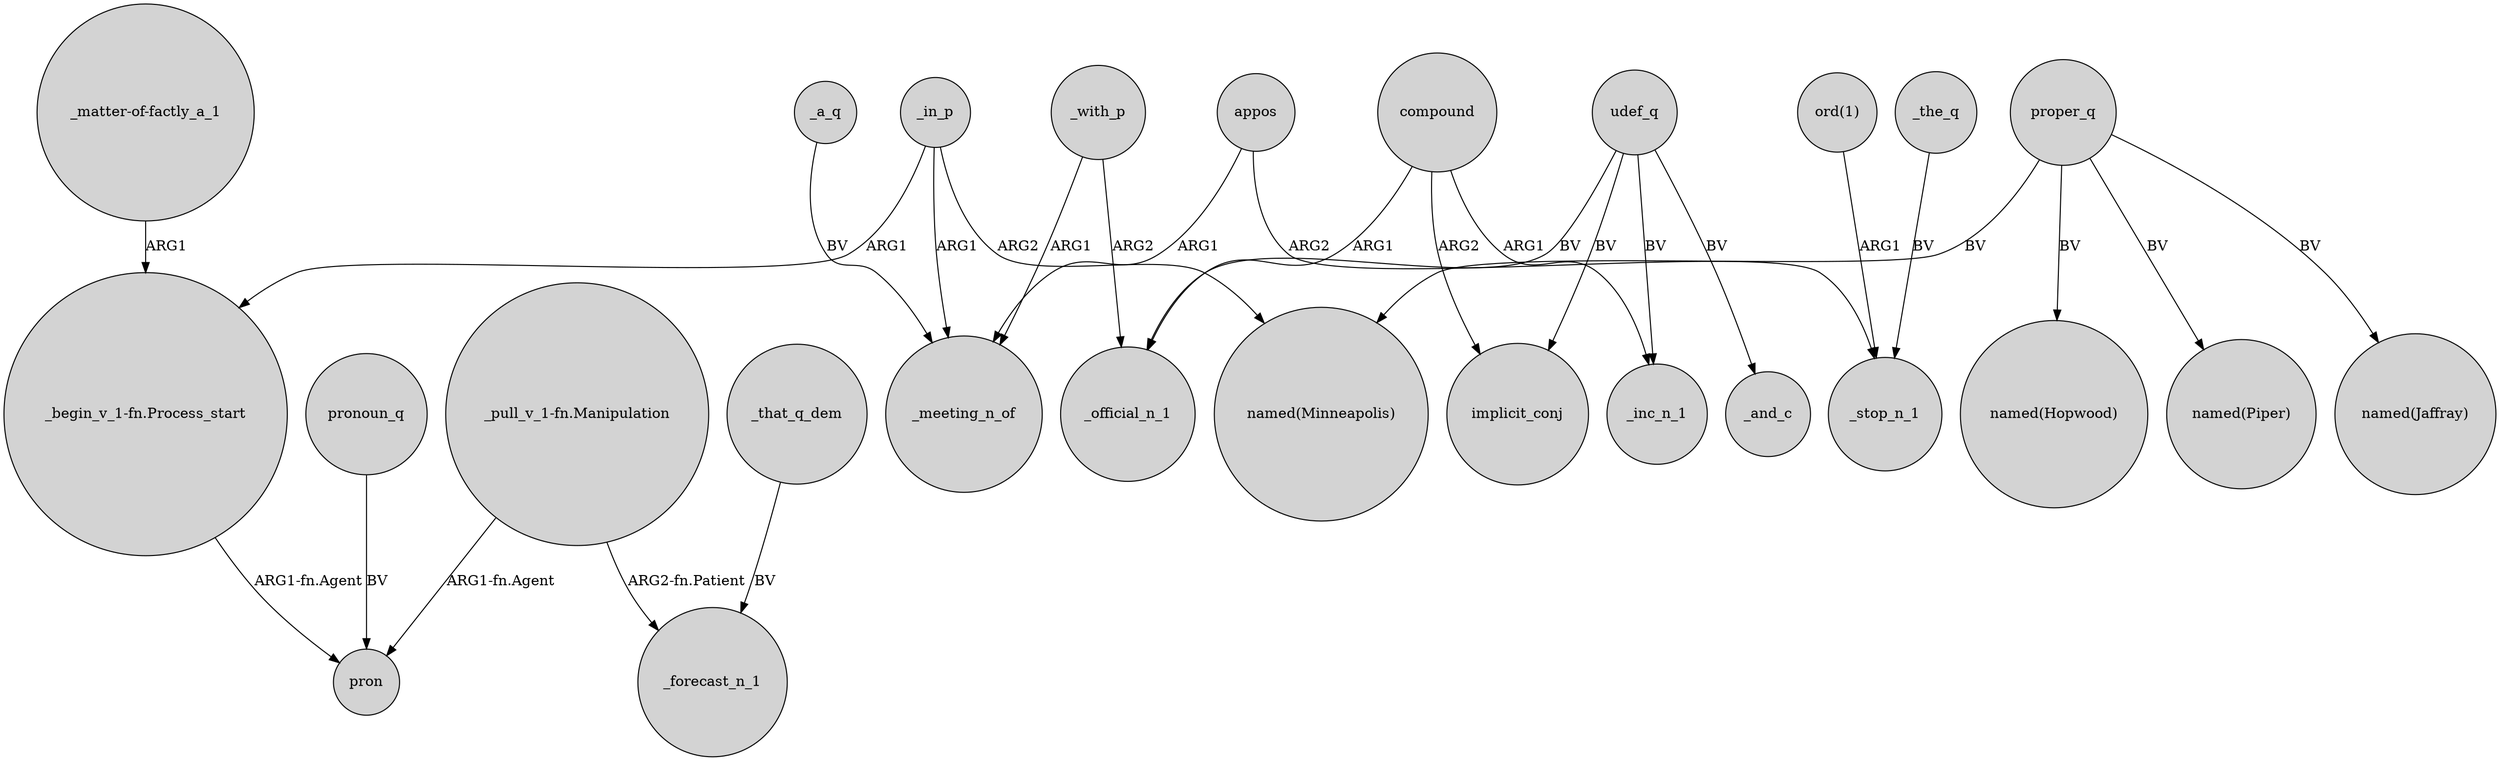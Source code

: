 digraph {
	node [shape=circle style=filled]
	"_begin_v_1-fn.Process_start" -> pron [label="ARG1-fn.Agent"]
	_that_q_dem -> _forecast_n_1 [label=BV]
	compound -> implicit_conj [label=ARG2]
	udef_q -> _inc_n_1 [label=BV]
	_with_p -> _official_n_1 [label=ARG2]
	_in_p -> _meeting_n_of [label=ARG1]
	proper_q -> "named(Jaffray)" [label=BV]
	appos -> _stop_n_1 [label=ARG2]
	udef_q -> implicit_conj [label=BV]
	_a_q -> _meeting_n_of [label=BV]
	_in_p -> "named(Minneapolis)" [label=ARG2]
	pronoun_q -> pron [label=BV]
	proper_q -> "named(Minneapolis)" [label=BV]
	udef_q -> _official_n_1 [label=BV]
	"ord(1)" -> _stop_n_1 [label=ARG1]
	_the_q -> _stop_n_1 [label=BV]
	appos -> _meeting_n_of [label=ARG1]
	"_pull_v_1-fn.Manipulation" -> pron [label="ARG1-fn.Agent"]
	compound -> _official_n_1 [label=ARG1]
	proper_q -> "named(Hopwood)" [label=BV]
	compound -> _inc_n_1 [label=ARG1]
	"_matter-of-factly_a_1" -> "_begin_v_1-fn.Process_start" [label=ARG1]
	udef_q -> _and_c [label=BV]
	_in_p -> "_begin_v_1-fn.Process_start" [label=ARG1]
	"_pull_v_1-fn.Manipulation" -> _forecast_n_1 [label="ARG2-fn.Patient"]
	proper_q -> "named(Piper)" [label=BV]
	_with_p -> _meeting_n_of [label=ARG1]
}
